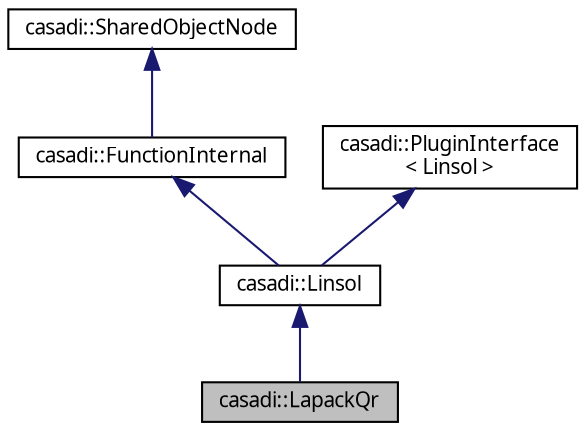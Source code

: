 digraph "casadi::LapackQr"
{
  edge [fontname="FreeSans.ttf",fontsize="10",labelfontname="FreeSans.ttf",labelfontsize="10"];
  node [fontname="FreeSans.ttf",fontsize="10",shape=record];
  Node1 [label="casadi::LapackQr",height=0.2,width=0.4,color="black", fillcolor="grey75", style="filled", fontcolor="black"];
  Node2 -> Node1 [dir="back",color="midnightblue",fontsize="10",style="solid",fontname="FreeSans.ttf"];
  Node2 [label="casadi::Linsol",height=0.2,width=0.4,color="black", fillcolor="white", style="filled",URL="$d5/d08/classcasadi_1_1Linsol.html"];
  Node3 -> Node2 [dir="back",color="midnightblue",fontsize="10",style="solid",fontname="FreeSans.ttf"];
  Node3 [label="casadi::FunctionInternal",height=0.2,width=0.4,color="black", fillcolor="white", style="filled",URL="$d2/dab/classcasadi_1_1FunctionInternal.html",tooltip="Internal class for Function. "];
  Node4 -> Node3 [dir="back",color="midnightblue",fontsize="10",style="solid",fontname="FreeSans.ttf"];
  Node4 [label="casadi::SharedObjectNode",height=0.2,width=0.4,color="black", fillcolor="white", style="filled",URL="$d9/dd3/classcasadi_1_1SharedObjectNode.html"];
  Node5 -> Node2 [dir="back",color="midnightblue",fontsize="10",style="solid",fontname="FreeSans.ttf"];
  Node5 [label="casadi::PluginInterface\l\< Linsol \>",height=0.2,width=0.4,color="black", fillcolor="white", style="filled",URL="$d4/d37/classcasadi_1_1PluginInterface.html"];
}
